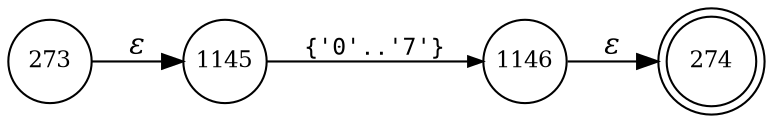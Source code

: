 digraph ATN {
rankdir=LR;
s274[fontsize=11, label="274", shape=doublecircle, fixedsize=true, width=.6];
s273[fontsize=11,label="273", shape=circle, fixedsize=true, width=.55, peripheries=1];
s1145[fontsize=11,label="1145", shape=circle, fixedsize=true, width=.55, peripheries=1];
s1146[fontsize=11,label="1146", shape=circle, fixedsize=true, width=.55, peripheries=1];
s273 -> s1145 [fontname="Times-Italic", label="&epsilon;"];
s1145 -> s1146 [fontsize=11, fontname="Courier", arrowsize=.7, label = "{'0'..'7'}", arrowhead = normal];
s1146 -> s274 [fontname="Times-Italic", label="&epsilon;"];
}